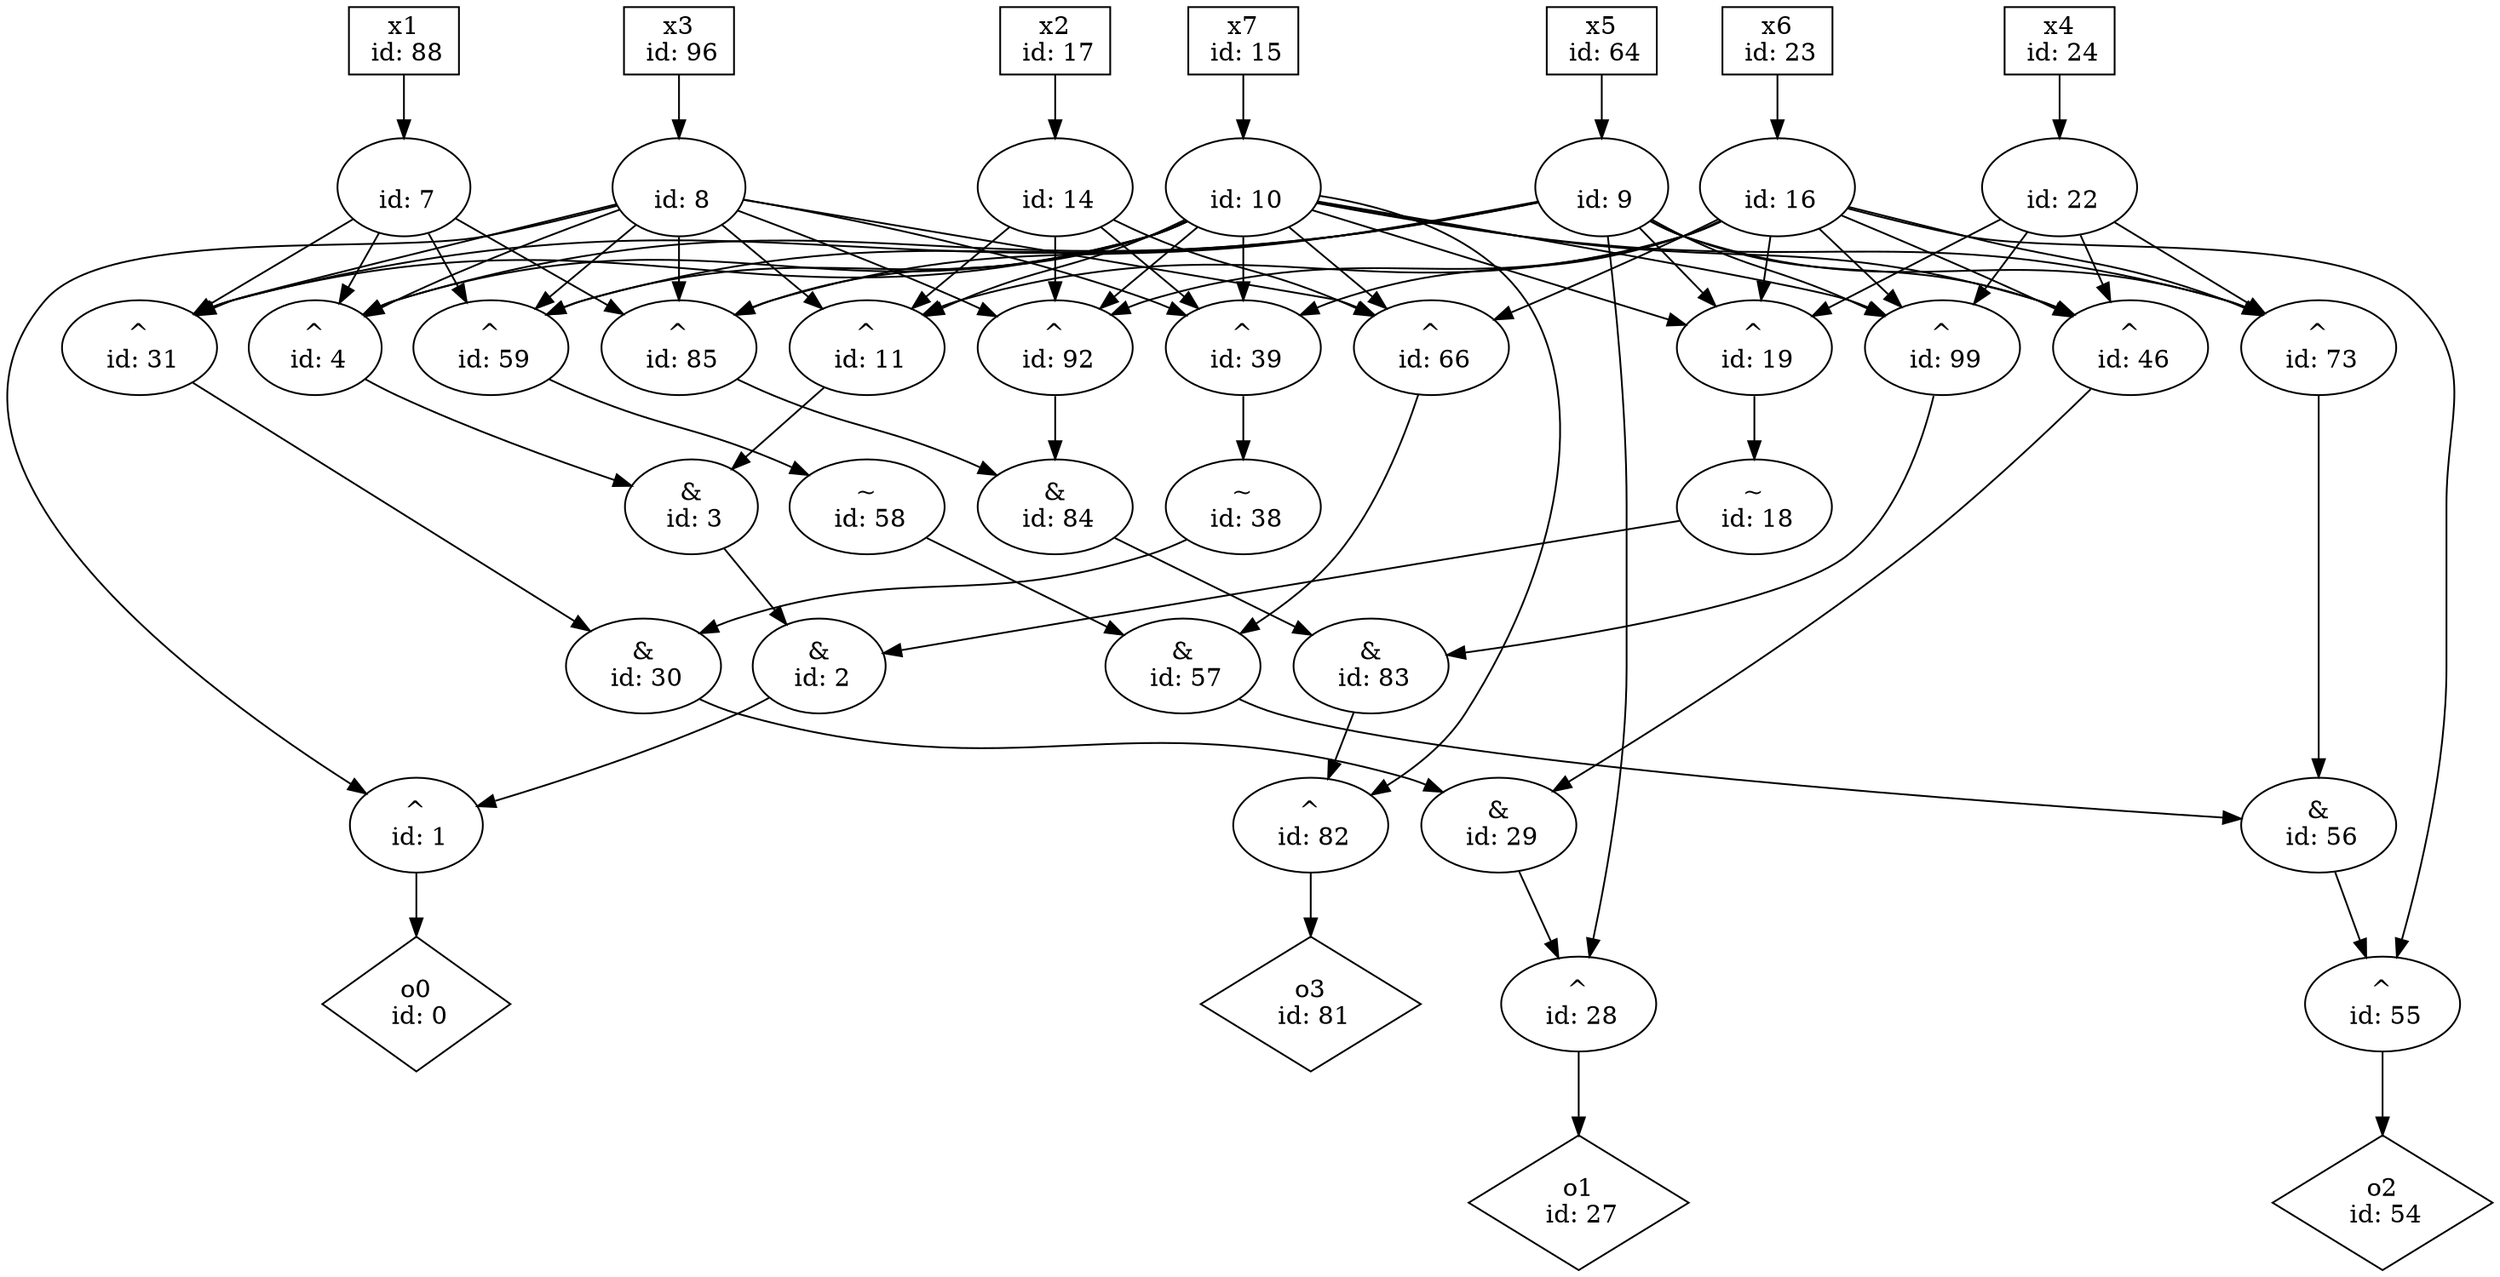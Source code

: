 digraph G {
n0 [label="o0\n id: 0",shape="diamond"];
n1 [label="^\n id: 1"];
n2 [label="&\n id: 2"];
n3 [label="&\n id: 3"];
n4 [label="^\n id: 4"];
n7 [label="\n id: 7"];
n8 [label="\n id: 8"];
n9 [label="\n id: 9"];
n10 [label="\n id: 10"];
n11 [label="^\n id: 11"];
n14 [label="\n id: 14"];
n16 [label="\n id: 16"];
n18 [label="~\n id: 18"];
n19 [label="^\n id: 19"];
n22 [label="\n id: 22"];
n27 [label="o1\n id: 27",shape="diamond"];
n28 [label="^\n id: 28"];
n29 [label="&\n id: 29"];
n30 [label="&\n id: 30"];
n31 [label="^\n id: 31"];
n38 [label="~\n id: 38"];
n39 [label="^\n id: 39"];
n46 [label="^\n id: 46"];
n54 [label="o2\n id: 54",shape="diamond"];
n55 [label="^\n id: 55"];
n56 [label="&\n id: 56"];
n57 [label="&\n id: 57"];
n58 [label="~\n id: 58"];
n59 [label="^\n id: 59"];
n66 [label="^\n id: 66"];
n73 [label="^\n id: 73"];
n81 [label="o3\n id: 81",shape="diamond"];
n82 [label="^\n id: 82"];
n83 [label="&\n id: 83"];
n84 [label="&\n id: 84"];
n85 [label="^\n id: 85"];
n92 [label="^\n id: 92"];
n99 [label="^\n id: 99"];
n88 [label="x1\n id: 88",shape="box"];
n96 [label="x3\n id: 96",shape="box"];
n64 [label="x5\n id: 64",shape="box"];
n15 [label="x7\n id: 15",shape="box"];
n17 [label="x2\n id: 17",shape="box"];
n23 [label="x6\n id: 23",shape="box"];
n24 [label="x4\n id: 24",shape="box"];
n1 -> n0
n2 -> n1
n3 -> n2
n4 -> n3
n7 -> n4
n7 -> n59
n7 -> n31
n7 -> n85
n8 -> n11
n8 -> n31
n8 -> n85
n8 -> n39
n8 -> n92
n8 -> n4
n8 -> n59
n8 -> n1
n8 -> n66
n9 -> n31
n9 -> n73
n9 -> n85
n9 -> n19
n9 -> n4
n9 -> n28
n9 -> n46
n9 -> n59
n9 -> n99
n10 -> n4
n10 -> n19
n10 -> n39
n10 -> n59
n10 -> n73
n10 -> n92
n10 -> n11
n10 -> n31
n10 -> n46
n10 -> n66
n10 -> n85
n10 -> n99
n10 -> n82
n11 -> n3
n14 -> n66
n14 -> n39
n14 -> n92
n14 -> n11
n16 -> n11
n16 -> n46
n16 -> n66
n16 -> n99
n16 -> n19
n16 -> n39
n16 -> n55
n16 -> n73
n16 -> n92
n18 -> n2
n19 -> n18
n22 -> n46
n22 -> n19
n22 -> n99
n22 -> n73
n28 -> n27
n29 -> n28
n30 -> n29
n31 -> n30
n38 -> n30
n39 -> n38
n46 -> n29
n55 -> n54
n56 -> n55
n57 -> n56
n58 -> n57
n59 -> n58
n66 -> n57
n73 -> n56
n82 -> n81
n83 -> n82
n84 -> n83
n85 -> n84
n92 -> n84
n99 -> n83
n88 -> n7
n96 -> n8
n64 -> n9
n15 -> n10
n17 -> n14
n23 -> n16
n24 -> n22
}